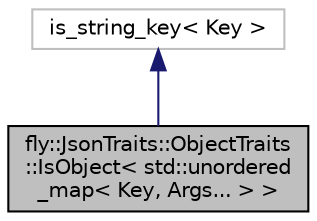 digraph "fly::JsonTraits::ObjectTraits::IsObject&lt; std::unordered_map&lt; Key, Args... &gt; &gt;"
{
 // LATEX_PDF_SIZE
  edge [fontname="Helvetica",fontsize="10",labelfontname="Helvetica",labelfontsize="10"];
  node [fontname="Helvetica",fontsize="10",shape=record];
  Node1 [label="fly::JsonTraits::ObjectTraits\l::IsObject\< std::unordered\l_map\< Key, Args... \> \>",height=0.2,width=0.4,color="black", fillcolor="grey75", style="filled", fontcolor="black",tooltip=" "];
  Node2 -> Node1 [dir="back",color="midnightblue",fontsize="10",style="solid",fontname="Helvetica"];
  Node2 [label="is_string_key\< Key \>",height=0.2,width=0.4,color="grey75", fillcolor="white", style="filled",tooltip=" "];
}
